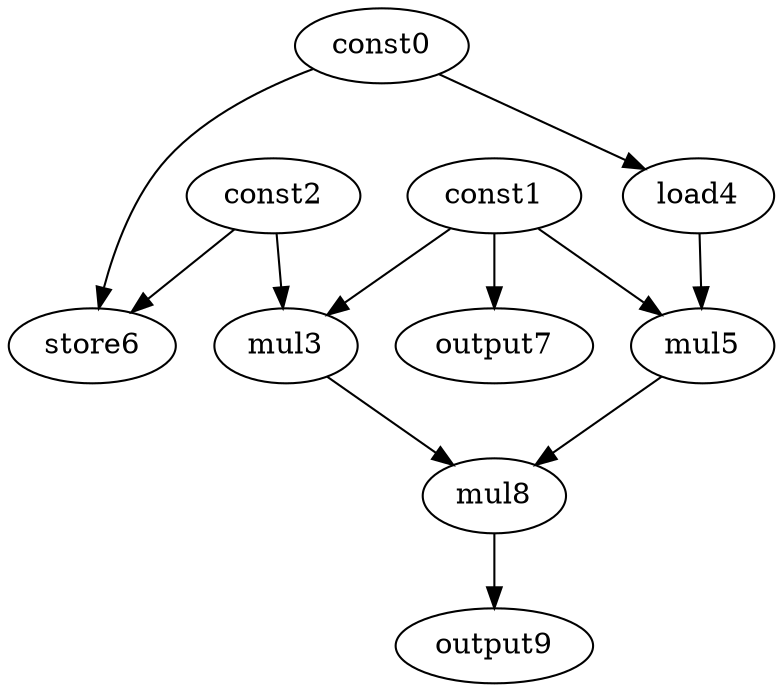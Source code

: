digraph G { 
const0[opcode=const]; 
const1[opcode=const]; 
const2[opcode=const]; 
mul3[opcode=mul]; 
load4[opcode=load]; 
mul5[opcode=mul]; 
store6[opcode=store]; 
output7[opcode=output]; 
mul8[opcode=mul]; 
output9[opcode=output]; 
const1->mul3[operand=0];
const2->mul3[operand=1];
const0->load4[operand=0];
const0->store6[operand=0];
const2->store6[operand=1];
const1->output7[operand=0];
const1->mul5[operand=0];
load4->mul5[operand=1];
mul3->mul8[operand=0];
mul5->mul8[operand=1];
mul8->output9[operand=0];
}
